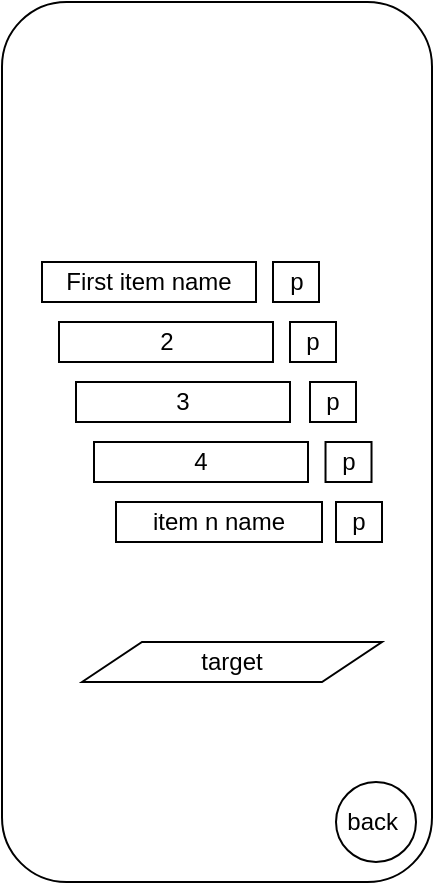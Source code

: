<mxfile version="12.5.5" type="device"><diagram id="VPvB9t8vyodAEi32r377" name="Page-1"><mxGraphModel dx="668" dy="877" grid="1" gridSize="10" guides="1" tooltips="1" connect="1" arrows="1" fold="1" page="1" pageScale="1" pageWidth="827" pageHeight="1169" math="0" shadow="0"><root><mxCell id="0"/><mxCell id="1" parent="0"/><mxCell id="m_2RQ95wDmHVhEyH63pq-1" value="" style="rounded=1;whiteSpace=wrap;html=1;rotation=90;" parent="1" vertex="1"><mxGeometry x="127.5" y="152.5" width="440" height="215" as="geometry"/></mxCell><mxCell id="m_2RQ95wDmHVhEyH63pq-2" value="target" style="shape=parallelogram;perimeter=parallelogramPerimeter;whiteSpace=wrap;html=1;" parent="1" vertex="1"><mxGeometry x="280" y="360" width="150" height="20" as="geometry"/></mxCell><mxCell id="m_2RQ95wDmHVhEyH63pq-3" value="back&amp;nbsp;" style="ellipse;whiteSpace=wrap;html=1;" parent="1" vertex="1"><mxGeometry x="407" y="430" width="40" height="40" as="geometry"/></mxCell><mxCell id="YWfOSqSF-UPhOihbv52n-1" value="First item name" style="rounded=0;whiteSpace=wrap;html=1;" vertex="1" parent="1"><mxGeometry x="260" y="170" width="107" height="20" as="geometry"/></mxCell><mxCell id="YWfOSqSF-UPhOihbv52n-2" value="2" style="rounded=0;whiteSpace=wrap;html=1;" vertex="1" parent="1"><mxGeometry x="268.5" y="200" width="107" height="20" as="geometry"/></mxCell><mxCell id="YWfOSqSF-UPhOihbv52n-3" value="3" style="rounded=0;whiteSpace=wrap;html=1;" vertex="1" parent="1"><mxGeometry x="277" y="230" width="107" height="20" as="geometry"/></mxCell><mxCell id="YWfOSqSF-UPhOihbv52n-4" value="4" style="rounded=0;whiteSpace=wrap;html=1;" vertex="1" parent="1"><mxGeometry x="286" y="260" width="107" height="20" as="geometry"/></mxCell><mxCell id="YWfOSqSF-UPhOihbv52n-5" value="p" style="rounded=0;whiteSpace=wrap;html=1;" vertex="1" parent="1"><mxGeometry x="375.5" y="170" width="23" height="20" as="geometry"/></mxCell><mxCell id="YWfOSqSF-UPhOihbv52n-6" value="p" style="rounded=0;whiteSpace=wrap;html=1;" vertex="1" parent="1"><mxGeometry x="384" y="200" width="23" height="20" as="geometry"/></mxCell><mxCell id="YWfOSqSF-UPhOihbv52n-7" value="p" style="rounded=0;whiteSpace=wrap;html=1;" vertex="1" parent="1"><mxGeometry x="394" y="230" width="23" height="20" as="geometry"/></mxCell><mxCell id="YWfOSqSF-UPhOihbv52n-8" value="p" style="rounded=0;whiteSpace=wrap;html=1;" vertex="1" parent="1"><mxGeometry x="401.76" y="260" width="23" height="20" as="geometry"/></mxCell><mxCell id="YWfOSqSF-UPhOihbv52n-9" value="item n name" style="rounded=0;whiteSpace=wrap;html=1;" vertex="1" parent="1"><mxGeometry x="297" y="290" width="103" height="20" as="geometry"/></mxCell><mxCell id="YWfOSqSF-UPhOihbv52n-10" value="p" style="rounded=0;whiteSpace=wrap;html=1;" vertex="1" parent="1"><mxGeometry x="407" y="290" width="23" height="20" as="geometry"/></mxCell></root></mxGraphModel></diagram></mxfile>